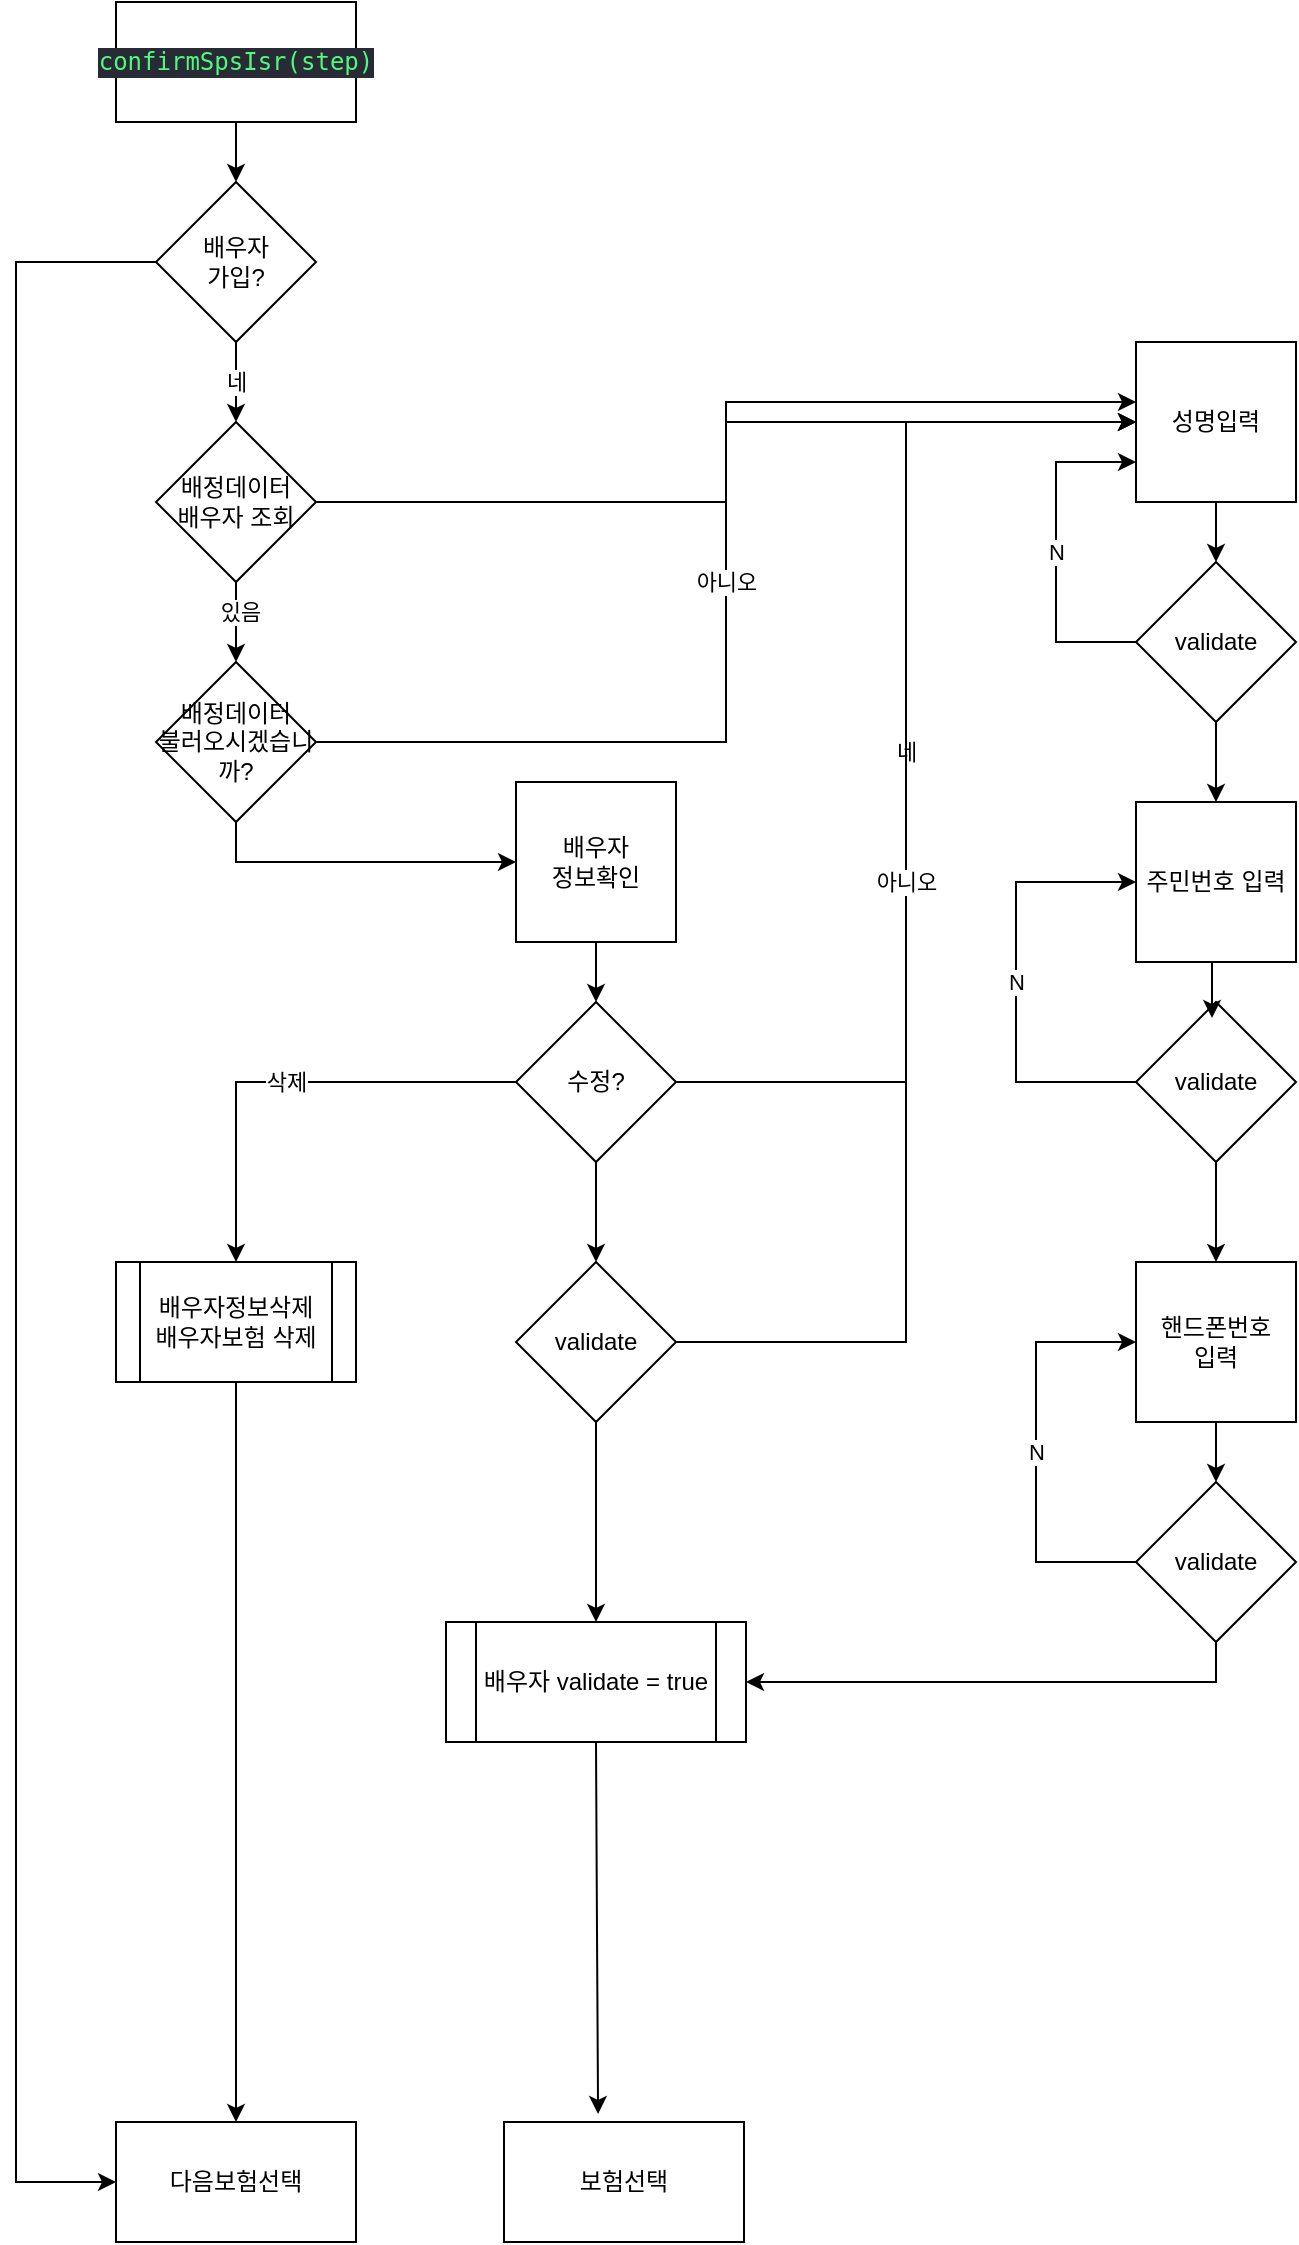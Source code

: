 <mxfile version="28.0.6">
  <diagram name="페이지-1" id="xpZAGNHHn_tcIK5_OmLb">
    <mxGraphModel dx="1394" dy="1913" grid="1" gridSize="10" guides="1" tooltips="1" connect="1" arrows="1" fold="1" page="1" pageScale="1" pageWidth="827" pageHeight="1169" math="0" shadow="0">
      <root>
        <mxCell id="0" />
        <mxCell id="1" parent="0" />
        <mxCell id="f0tWqtM_qSm4OnF2s_8o-5" value="네" style="edgeStyle=orthogonalEdgeStyle;rounded=0;orthogonalLoop=1;jettySize=auto;html=1;exitX=0.5;exitY=1;exitDx=0;exitDy=0;entryX=0.5;entryY=0;entryDx=0;entryDy=0;" edge="1" parent="1" source="f0tWqtM_qSm4OnF2s_8o-1" target="f0tWqtM_qSm4OnF2s_8o-3">
          <mxGeometry relative="1" as="geometry" />
        </mxCell>
        <mxCell id="f0tWqtM_qSm4OnF2s_8o-12" style="edgeStyle=orthogonalEdgeStyle;rounded=0;orthogonalLoop=1;jettySize=auto;html=1;entryX=0;entryY=0.5;entryDx=0;entryDy=0;" edge="1" parent="1" source="f0tWqtM_qSm4OnF2s_8o-1" target="f0tWqtM_qSm4OnF2s_8o-11">
          <mxGeometry relative="1" as="geometry">
            <mxPoint x="130" y="1110" as="targetPoint" />
            <mxPoint x="140" y="150" as="sourcePoint" />
            <Array as="points">
              <mxPoint x="50" y="140" />
              <mxPoint x="50" y="1100" />
            </Array>
          </mxGeometry>
        </mxCell>
        <mxCell id="f0tWqtM_qSm4OnF2s_8o-1" value="배우자&lt;br&gt;가입?" style="rhombus;whiteSpace=wrap;html=1;" vertex="1" parent="1">
          <mxGeometry x="120" y="100" width="80" height="80" as="geometry" />
        </mxCell>
        <mxCell id="f0tWqtM_qSm4OnF2s_8o-4" style="edgeStyle=orthogonalEdgeStyle;rounded=0;orthogonalLoop=1;jettySize=auto;html=1;exitX=0.5;exitY=1;exitDx=0;exitDy=0;entryX=0.5;entryY=0;entryDx=0;entryDy=0;" edge="1" parent="1" source="f0tWqtM_qSm4OnF2s_8o-2" target="f0tWqtM_qSm4OnF2s_8o-1">
          <mxGeometry relative="1" as="geometry" />
        </mxCell>
        <mxCell id="f0tWqtM_qSm4OnF2s_8o-2" value="&lt;div style=&quot;background-color:#282a36;color:#f8f8f2&quot;&gt;&lt;pre style=&quot;font-family:&#39;JetBrains Mono&#39;,monospace;font-size:9.0pt;&quot;&gt;&lt;span style=&quot;color:#50fa7b;&quot;&gt;confirmSpsIsr(step)&lt;/span&gt;&lt;/pre&gt;&lt;/div&gt;" style="rounded=0;whiteSpace=wrap;html=1;" vertex="1" parent="1">
          <mxGeometry x="100" y="10" width="120" height="60" as="geometry" />
        </mxCell>
        <mxCell id="f0tWqtM_qSm4OnF2s_8o-7" style="edgeStyle=orthogonalEdgeStyle;rounded=0;orthogonalLoop=1;jettySize=auto;html=1;exitX=0.5;exitY=1;exitDx=0;exitDy=0;entryX=0.5;entryY=0;entryDx=0;entryDy=0;" edge="1" parent="1" source="f0tWqtM_qSm4OnF2s_8o-3" target="f0tWqtM_qSm4OnF2s_8o-6">
          <mxGeometry relative="1" as="geometry" />
        </mxCell>
        <mxCell id="f0tWqtM_qSm4OnF2s_8o-8" value="있음" style="edgeLabel;html=1;align=center;verticalAlign=middle;resizable=0;points=[];" vertex="1" connectable="0" parent="f0tWqtM_qSm4OnF2s_8o-7">
          <mxGeometry x="-0.267" y="2" relative="1" as="geometry">
            <mxPoint as="offset" />
          </mxGeometry>
        </mxCell>
        <mxCell id="f0tWqtM_qSm4OnF2s_8o-3" value="배정데이터&lt;br&gt;배우자 조회" style="rhombus;whiteSpace=wrap;html=1;" vertex="1" parent="1">
          <mxGeometry x="120" y="220" width="80" height="80" as="geometry" />
        </mxCell>
        <mxCell id="f0tWqtM_qSm4OnF2s_8o-14" value="아니오" style="edgeStyle=orthogonalEdgeStyle;rounded=0;orthogonalLoop=1;jettySize=auto;html=1;exitX=1;exitY=0.5;exitDx=0;exitDy=0;entryX=0;entryY=0.5;entryDx=0;entryDy=0;" edge="1" parent="1" source="f0tWqtM_qSm4OnF2s_8o-6" target="f0tWqtM_qSm4OnF2s_8o-9">
          <mxGeometry relative="1" as="geometry" />
        </mxCell>
        <mxCell id="f0tWqtM_qSm4OnF2s_8o-22" style="edgeStyle=orthogonalEdgeStyle;rounded=0;orthogonalLoop=1;jettySize=auto;html=1;exitX=0.5;exitY=1;exitDx=0;exitDy=0;entryX=0;entryY=0.5;entryDx=0;entryDy=0;" edge="1" parent="1" source="f0tWqtM_qSm4OnF2s_8o-6" target="f0tWqtM_qSm4OnF2s_8o-19">
          <mxGeometry relative="1" as="geometry">
            <Array as="points">
              <mxPoint x="160" y="440" />
            </Array>
          </mxGeometry>
        </mxCell>
        <mxCell id="f0tWqtM_qSm4OnF2s_8o-6" value="배정데이터&lt;br&gt;불러오시겠습니까?" style="rhombus;whiteSpace=wrap;html=1;" vertex="1" parent="1">
          <mxGeometry x="120" y="340" width="80" height="80" as="geometry" />
        </mxCell>
        <mxCell id="f0tWqtM_qSm4OnF2s_8o-35" style="edgeStyle=orthogonalEdgeStyle;rounded=0;orthogonalLoop=1;jettySize=auto;html=1;exitX=0.5;exitY=1;exitDx=0;exitDy=0;entryX=0.5;entryY=0;entryDx=0;entryDy=0;" edge="1" parent="1" source="f0tWqtM_qSm4OnF2s_8o-9" target="f0tWqtM_qSm4OnF2s_8o-33">
          <mxGeometry relative="1" as="geometry" />
        </mxCell>
        <mxCell id="f0tWqtM_qSm4OnF2s_8o-9" value="성명입력" style="whiteSpace=wrap;html=1;aspect=fixed;" vertex="1" parent="1">
          <mxGeometry x="610" y="180" width="80" height="80" as="geometry" />
        </mxCell>
        <mxCell id="f0tWqtM_qSm4OnF2s_8o-10" style="edgeStyle=orthogonalEdgeStyle;rounded=0;orthogonalLoop=1;jettySize=auto;html=1;exitX=1;exitY=0.5;exitDx=0;exitDy=0;entryX=0;entryY=0.375;entryDx=0;entryDy=0;entryPerimeter=0;" edge="1" parent="1" source="f0tWqtM_qSm4OnF2s_8o-3" target="f0tWqtM_qSm4OnF2s_8o-9">
          <mxGeometry relative="1" as="geometry" />
        </mxCell>
        <mxCell id="f0tWqtM_qSm4OnF2s_8o-11" value="다음보험선택" style="rounded=0;whiteSpace=wrap;html=1;" vertex="1" parent="1">
          <mxGeometry x="100" y="1070" width="120" height="60" as="geometry" />
        </mxCell>
        <mxCell id="f0tWqtM_qSm4OnF2s_8o-15" value="주민번호 입력" style="whiteSpace=wrap;html=1;aspect=fixed;" vertex="1" parent="1">
          <mxGeometry x="610" y="410" width="80" height="80" as="geometry" />
        </mxCell>
        <mxCell id="f0tWqtM_qSm4OnF2s_8o-45" style="edgeStyle=orthogonalEdgeStyle;rounded=0;orthogonalLoop=1;jettySize=auto;html=1;exitX=0.5;exitY=1;exitDx=0;exitDy=0;entryX=0.5;entryY=0;entryDx=0;entryDy=0;" edge="1" parent="1" source="f0tWqtM_qSm4OnF2s_8o-17" target="f0tWqtM_qSm4OnF2s_8o-43">
          <mxGeometry relative="1" as="geometry" />
        </mxCell>
        <mxCell id="f0tWqtM_qSm4OnF2s_8o-17" value="핸드폰번호&lt;div&gt;입력&lt;/div&gt;" style="whiteSpace=wrap;html=1;aspect=fixed;" vertex="1" parent="1">
          <mxGeometry x="610" y="640" width="80" height="80" as="geometry" />
        </mxCell>
        <mxCell id="f0tWqtM_qSm4OnF2s_8o-21" style="edgeStyle=orthogonalEdgeStyle;rounded=0;orthogonalLoop=1;jettySize=auto;html=1;exitX=0.5;exitY=1;exitDx=0;exitDy=0;entryX=0.5;entryY=0;entryDx=0;entryDy=0;" edge="1" parent="1" source="f0tWqtM_qSm4OnF2s_8o-19" target="f0tWqtM_qSm4OnF2s_8o-20">
          <mxGeometry relative="1" as="geometry" />
        </mxCell>
        <mxCell id="f0tWqtM_qSm4OnF2s_8o-19" value="배우자&lt;br&gt;정보확인" style="whiteSpace=wrap;html=1;aspect=fixed;" vertex="1" parent="1">
          <mxGeometry x="300" y="400" width="80" height="80" as="geometry" />
        </mxCell>
        <mxCell id="f0tWqtM_qSm4OnF2s_8o-23" value="네" style="edgeStyle=orthogonalEdgeStyle;rounded=0;orthogonalLoop=1;jettySize=auto;html=1;exitX=1;exitY=0.5;exitDx=0;exitDy=0;entryX=0;entryY=0.5;entryDx=0;entryDy=0;" edge="1" parent="1" source="f0tWqtM_qSm4OnF2s_8o-20" target="f0tWqtM_qSm4OnF2s_8o-9">
          <mxGeometry relative="1" as="geometry" />
        </mxCell>
        <mxCell id="f0tWqtM_qSm4OnF2s_8o-30" style="edgeStyle=orthogonalEdgeStyle;rounded=0;orthogonalLoop=1;jettySize=auto;html=1;exitX=0.5;exitY=1;exitDx=0;exitDy=0;entryX=0.5;entryY=0;entryDx=0;entryDy=0;" edge="1" parent="1" source="f0tWqtM_qSm4OnF2s_8o-20" target="f0tWqtM_qSm4OnF2s_8o-27">
          <mxGeometry relative="1" as="geometry" />
        </mxCell>
        <mxCell id="f0tWqtM_qSm4OnF2s_8o-51" value="삭제" style="edgeStyle=orthogonalEdgeStyle;rounded=0;orthogonalLoop=1;jettySize=auto;html=1;exitX=0;exitY=0.5;exitDx=0;exitDy=0;entryX=0.5;entryY=0;entryDx=0;entryDy=0;" edge="1" parent="1" source="f0tWqtM_qSm4OnF2s_8o-20" target="f0tWqtM_qSm4OnF2s_8o-50">
          <mxGeometry relative="1" as="geometry" />
        </mxCell>
        <mxCell id="f0tWqtM_qSm4OnF2s_8o-20" value="수정?" style="rhombus;whiteSpace=wrap;html=1;" vertex="1" parent="1">
          <mxGeometry x="300" y="510" width="80" height="80" as="geometry" />
        </mxCell>
        <mxCell id="f0tWqtM_qSm4OnF2s_8o-29" value="아니오" style="edgeStyle=orthogonalEdgeStyle;rounded=0;orthogonalLoop=1;jettySize=auto;html=1;exitX=1;exitY=0.5;exitDx=0;exitDy=0;entryX=0;entryY=0.5;entryDx=0;entryDy=0;" edge="1" parent="1" source="f0tWqtM_qSm4OnF2s_8o-27" target="f0tWqtM_qSm4OnF2s_8o-9">
          <mxGeometry relative="1" as="geometry" />
        </mxCell>
        <mxCell id="f0tWqtM_qSm4OnF2s_8o-31" style="edgeStyle=orthogonalEdgeStyle;rounded=0;orthogonalLoop=1;jettySize=auto;html=1;exitX=0.5;exitY=1;exitDx=0;exitDy=0;entryX=0.5;entryY=0;entryDx=0;entryDy=0;" edge="1" parent="1" source="f0tWqtM_qSm4OnF2s_8o-27">
          <mxGeometry relative="1" as="geometry">
            <mxPoint x="340" y="820" as="targetPoint" />
          </mxGeometry>
        </mxCell>
        <mxCell id="f0tWqtM_qSm4OnF2s_8o-27" value="validate" style="rhombus;whiteSpace=wrap;html=1;" vertex="1" parent="1">
          <mxGeometry x="300" y="640" width="80" height="80" as="geometry" />
        </mxCell>
        <mxCell id="f0tWqtM_qSm4OnF2s_8o-36" value="N" style="edgeStyle=orthogonalEdgeStyle;rounded=0;orthogonalLoop=1;jettySize=auto;html=1;exitX=0;exitY=0.5;exitDx=0;exitDy=0;entryX=0;entryY=0.75;entryDx=0;entryDy=0;" edge="1" parent="1" source="f0tWqtM_qSm4OnF2s_8o-33" target="f0tWqtM_qSm4OnF2s_8o-9">
          <mxGeometry relative="1" as="geometry">
            <Array as="points">
              <mxPoint x="570" y="330" />
              <mxPoint x="570" y="240" />
            </Array>
          </mxGeometry>
        </mxCell>
        <mxCell id="f0tWqtM_qSm4OnF2s_8o-37" style="edgeStyle=orthogonalEdgeStyle;rounded=0;orthogonalLoop=1;jettySize=auto;html=1;exitX=0.5;exitY=1;exitDx=0;exitDy=0;entryX=0.5;entryY=0;entryDx=0;entryDy=0;" edge="1" parent="1" source="f0tWqtM_qSm4OnF2s_8o-33" target="f0tWqtM_qSm4OnF2s_8o-15">
          <mxGeometry relative="1" as="geometry" />
        </mxCell>
        <mxCell id="f0tWqtM_qSm4OnF2s_8o-33" value="validate" style="rhombus;whiteSpace=wrap;html=1;" vertex="1" parent="1">
          <mxGeometry x="610" y="290" width="80" height="80" as="geometry" />
        </mxCell>
        <mxCell id="f0tWqtM_qSm4OnF2s_8o-39" value="N" style="edgeStyle=orthogonalEdgeStyle;rounded=0;orthogonalLoop=1;jettySize=auto;html=1;exitX=0;exitY=0.5;exitDx=0;exitDy=0;entryX=0;entryY=0.5;entryDx=0;entryDy=0;" edge="1" parent="1" source="f0tWqtM_qSm4OnF2s_8o-34" target="f0tWqtM_qSm4OnF2s_8o-15">
          <mxGeometry relative="1" as="geometry">
            <Array as="points">
              <mxPoint x="550" y="550" />
              <mxPoint x="550" y="450" />
            </Array>
          </mxGeometry>
        </mxCell>
        <mxCell id="f0tWqtM_qSm4OnF2s_8o-40" style="edgeStyle=orthogonalEdgeStyle;rounded=0;orthogonalLoop=1;jettySize=auto;html=1;exitX=0.5;exitY=1;exitDx=0;exitDy=0;entryX=0.5;entryY=0;entryDx=0;entryDy=0;" edge="1" parent="1" source="f0tWqtM_qSm4OnF2s_8o-34" target="f0tWqtM_qSm4OnF2s_8o-17">
          <mxGeometry relative="1" as="geometry" />
        </mxCell>
        <mxCell id="f0tWqtM_qSm4OnF2s_8o-34" value="validate" style="rhombus;whiteSpace=wrap;html=1;" vertex="1" parent="1">
          <mxGeometry x="610" y="510" width="80" height="80" as="geometry" />
        </mxCell>
        <mxCell id="f0tWqtM_qSm4OnF2s_8o-38" style="edgeStyle=orthogonalEdgeStyle;rounded=0;orthogonalLoop=1;jettySize=auto;html=1;exitX=0.5;exitY=1;exitDx=0;exitDy=0;entryX=0.475;entryY=0.1;entryDx=0;entryDy=0;entryPerimeter=0;" edge="1" parent="1" source="f0tWqtM_qSm4OnF2s_8o-15" target="f0tWqtM_qSm4OnF2s_8o-34">
          <mxGeometry relative="1" as="geometry" />
        </mxCell>
        <mxCell id="f0tWqtM_qSm4OnF2s_8o-41" value="보험선택" style="rounded=0;whiteSpace=wrap;html=1;" vertex="1" parent="1">
          <mxGeometry x="294" y="1070" width="120" height="60" as="geometry" />
        </mxCell>
        <mxCell id="f0tWqtM_qSm4OnF2s_8o-46" value="N" style="edgeStyle=orthogonalEdgeStyle;rounded=0;orthogonalLoop=1;jettySize=auto;html=1;exitX=0;exitY=0.5;exitDx=0;exitDy=0;entryX=0;entryY=0.5;entryDx=0;entryDy=0;" edge="1" parent="1" source="f0tWqtM_qSm4OnF2s_8o-43" target="f0tWqtM_qSm4OnF2s_8o-17">
          <mxGeometry relative="1" as="geometry">
            <Array as="points">
              <mxPoint x="560" y="790" />
              <mxPoint x="560" y="680" />
            </Array>
          </mxGeometry>
        </mxCell>
        <mxCell id="f0tWqtM_qSm4OnF2s_8o-49" style="edgeStyle=orthogonalEdgeStyle;rounded=0;orthogonalLoop=1;jettySize=auto;html=1;exitX=0.5;exitY=1;exitDx=0;exitDy=0;entryX=1;entryY=0.5;entryDx=0;entryDy=0;" edge="1" parent="1" source="f0tWqtM_qSm4OnF2s_8o-43" target="f0tWqtM_qSm4OnF2s_8o-48">
          <mxGeometry relative="1" as="geometry" />
        </mxCell>
        <mxCell id="f0tWqtM_qSm4OnF2s_8o-43" value="validate" style="rhombus;whiteSpace=wrap;html=1;" vertex="1" parent="1">
          <mxGeometry x="610" y="750" width="80" height="80" as="geometry" />
        </mxCell>
        <mxCell id="f0tWqtM_qSm4OnF2s_8o-44" style="edgeStyle=orthogonalEdgeStyle;rounded=0;orthogonalLoop=1;jettySize=auto;html=1;exitX=0.5;exitY=1;exitDx=0;exitDy=0;entryX=0.392;entryY=-0.067;entryDx=0;entryDy=0;entryPerimeter=0;" edge="1" parent="1" target="f0tWqtM_qSm4OnF2s_8o-41">
          <mxGeometry relative="1" as="geometry">
            <mxPoint x="340" y="880" as="sourcePoint" />
          </mxGeometry>
        </mxCell>
        <mxCell id="f0tWqtM_qSm4OnF2s_8o-48" value="배우자 validate = true" style="shape=process;whiteSpace=wrap;html=1;backgroundOutline=1;" vertex="1" parent="1">
          <mxGeometry x="265" y="820" width="150" height="60" as="geometry" />
        </mxCell>
        <mxCell id="f0tWqtM_qSm4OnF2s_8o-52" style="edgeStyle=orthogonalEdgeStyle;rounded=0;orthogonalLoop=1;jettySize=auto;html=1;exitX=0.5;exitY=1;exitDx=0;exitDy=0;entryX=0.5;entryY=0;entryDx=0;entryDy=0;" edge="1" parent="1" source="f0tWqtM_qSm4OnF2s_8o-50" target="f0tWqtM_qSm4OnF2s_8o-11">
          <mxGeometry relative="1" as="geometry" />
        </mxCell>
        <mxCell id="f0tWqtM_qSm4OnF2s_8o-50" value="배우자정보삭제&lt;br&gt;배우자보험 삭제" style="shape=process;whiteSpace=wrap;html=1;backgroundOutline=1;" vertex="1" parent="1">
          <mxGeometry x="100" y="640" width="120" height="60" as="geometry" />
        </mxCell>
      </root>
    </mxGraphModel>
  </diagram>
</mxfile>
